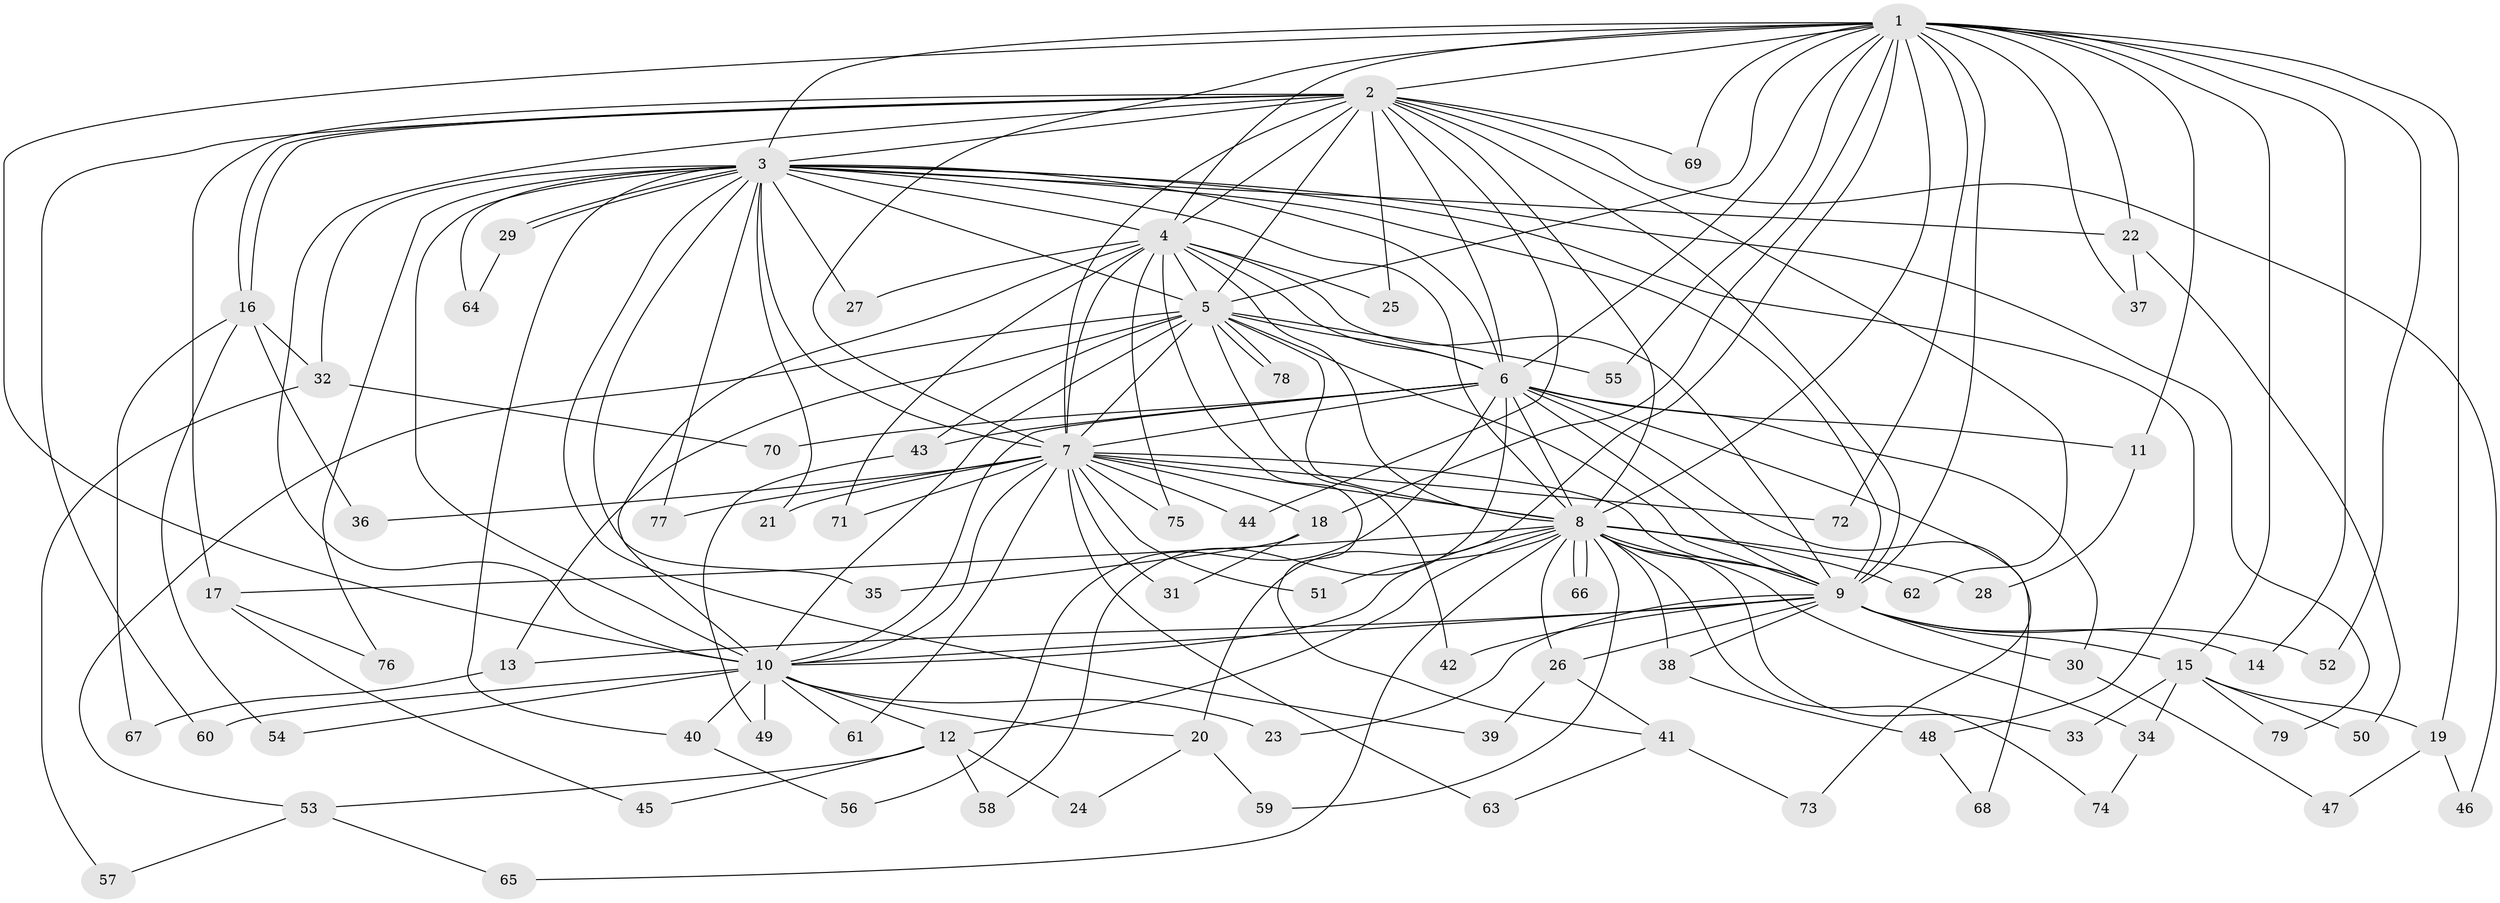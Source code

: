// coarse degree distribution, {19: 0.017241379310344827, 18: 0.05172413793103448, 21: 0.017241379310344827, 15: 0.034482758620689655, 23: 0.017241379310344827, 16: 0.017241379310344827, 3: 0.13793103448275862, 5: 0.017241379310344827, 2: 0.5689655172413793, 7: 0.017241379310344827, 4: 0.08620689655172414, 1: 0.017241379310344827}
// Generated by graph-tools (version 1.1) at 2025/51/02/27/25 19:51:43]
// undirected, 79 vertices, 183 edges
graph export_dot {
graph [start="1"]
  node [color=gray90,style=filled];
  1;
  2;
  3;
  4;
  5;
  6;
  7;
  8;
  9;
  10;
  11;
  12;
  13;
  14;
  15;
  16;
  17;
  18;
  19;
  20;
  21;
  22;
  23;
  24;
  25;
  26;
  27;
  28;
  29;
  30;
  31;
  32;
  33;
  34;
  35;
  36;
  37;
  38;
  39;
  40;
  41;
  42;
  43;
  44;
  45;
  46;
  47;
  48;
  49;
  50;
  51;
  52;
  53;
  54;
  55;
  56;
  57;
  58;
  59;
  60;
  61;
  62;
  63;
  64;
  65;
  66;
  67;
  68;
  69;
  70;
  71;
  72;
  73;
  74;
  75;
  76;
  77;
  78;
  79;
  1 -- 2;
  1 -- 3;
  1 -- 4;
  1 -- 5;
  1 -- 6;
  1 -- 7;
  1 -- 8;
  1 -- 9;
  1 -- 10;
  1 -- 11;
  1 -- 14;
  1 -- 15;
  1 -- 18;
  1 -- 19;
  1 -- 20;
  1 -- 22;
  1 -- 37;
  1 -- 52;
  1 -- 55;
  1 -- 69;
  1 -- 72;
  2 -- 3;
  2 -- 4;
  2 -- 5;
  2 -- 6;
  2 -- 7;
  2 -- 8;
  2 -- 9;
  2 -- 10;
  2 -- 16;
  2 -- 16;
  2 -- 17;
  2 -- 25;
  2 -- 44;
  2 -- 46;
  2 -- 60;
  2 -- 62;
  2 -- 69;
  3 -- 4;
  3 -- 5;
  3 -- 6;
  3 -- 7;
  3 -- 8;
  3 -- 9;
  3 -- 10;
  3 -- 21;
  3 -- 22;
  3 -- 27;
  3 -- 29;
  3 -- 29;
  3 -- 32;
  3 -- 35;
  3 -- 39;
  3 -- 40;
  3 -- 48;
  3 -- 64;
  3 -- 76;
  3 -- 77;
  3 -- 79;
  4 -- 5;
  4 -- 6;
  4 -- 7;
  4 -- 8;
  4 -- 9;
  4 -- 10;
  4 -- 25;
  4 -- 27;
  4 -- 41;
  4 -- 71;
  4 -- 75;
  5 -- 6;
  5 -- 7;
  5 -- 8;
  5 -- 9;
  5 -- 10;
  5 -- 13;
  5 -- 42;
  5 -- 43;
  5 -- 53;
  5 -- 55;
  5 -- 78;
  5 -- 78;
  6 -- 7;
  6 -- 8;
  6 -- 9;
  6 -- 10;
  6 -- 11;
  6 -- 30;
  6 -- 43;
  6 -- 56;
  6 -- 58;
  6 -- 68;
  6 -- 70;
  6 -- 73;
  7 -- 8;
  7 -- 9;
  7 -- 10;
  7 -- 18;
  7 -- 21;
  7 -- 31;
  7 -- 36;
  7 -- 44;
  7 -- 51;
  7 -- 61;
  7 -- 63;
  7 -- 71;
  7 -- 72;
  7 -- 75;
  7 -- 77;
  8 -- 9;
  8 -- 10;
  8 -- 12;
  8 -- 17;
  8 -- 26;
  8 -- 28;
  8 -- 33;
  8 -- 34;
  8 -- 38;
  8 -- 51;
  8 -- 59;
  8 -- 62;
  8 -- 65;
  8 -- 66;
  8 -- 66;
  8 -- 74;
  9 -- 10;
  9 -- 13;
  9 -- 14;
  9 -- 15;
  9 -- 23;
  9 -- 26;
  9 -- 30;
  9 -- 38;
  9 -- 42;
  9 -- 52;
  10 -- 12;
  10 -- 20;
  10 -- 23;
  10 -- 40;
  10 -- 49;
  10 -- 54;
  10 -- 60;
  10 -- 61;
  11 -- 28;
  12 -- 24;
  12 -- 45;
  12 -- 53;
  12 -- 58;
  13 -- 67;
  15 -- 19;
  15 -- 33;
  15 -- 34;
  15 -- 50;
  15 -- 79;
  16 -- 32;
  16 -- 36;
  16 -- 54;
  16 -- 67;
  17 -- 45;
  17 -- 76;
  18 -- 31;
  18 -- 35;
  19 -- 46;
  19 -- 47;
  20 -- 24;
  20 -- 59;
  22 -- 37;
  22 -- 50;
  26 -- 39;
  26 -- 41;
  29 -- 64;
  30 -- 47;
  32 -- 57;
  32 -- 70;
  34 -- 74;
  38 -- 48;
  40 -- 56;
  41 -- 63;
  41 -- 73;
  43 -- 49;
  48 -- 68;
  53 -- 57;
  53 -- 65;
}
